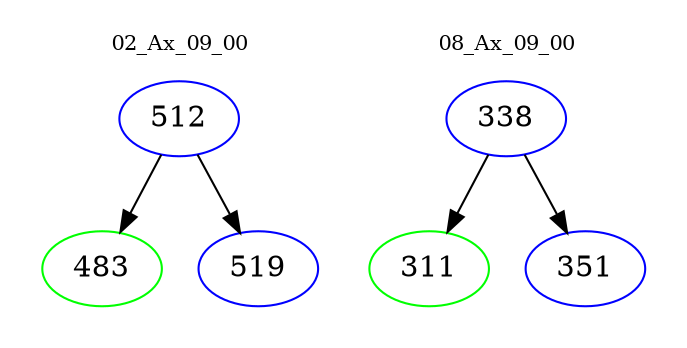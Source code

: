 digraph{
subgraph cluster_0 {
color = white
label = "02_Ax_09_00";
fontsize=10;
T0_512 [label="512", color="blue"]
T0_512 -> T0_483 [color="black"]
T0_483 [label="483", color="green"]
T0_512 -> T0_519 [color="black"]
T0_519 [label="519", color="blue"]
}
subgraph cluster_1 {
color = white
label = "08_Ax_09_00";
fontsize=10;
T1_338 [label="338", color="blue"]
T1_338 -> T1_311 [color="black"]
T1_311 [label="311", color="green"]
T1_338 -> T1_351 [color="black"]
T1_351 [label="351", color="blue"]
}
}
